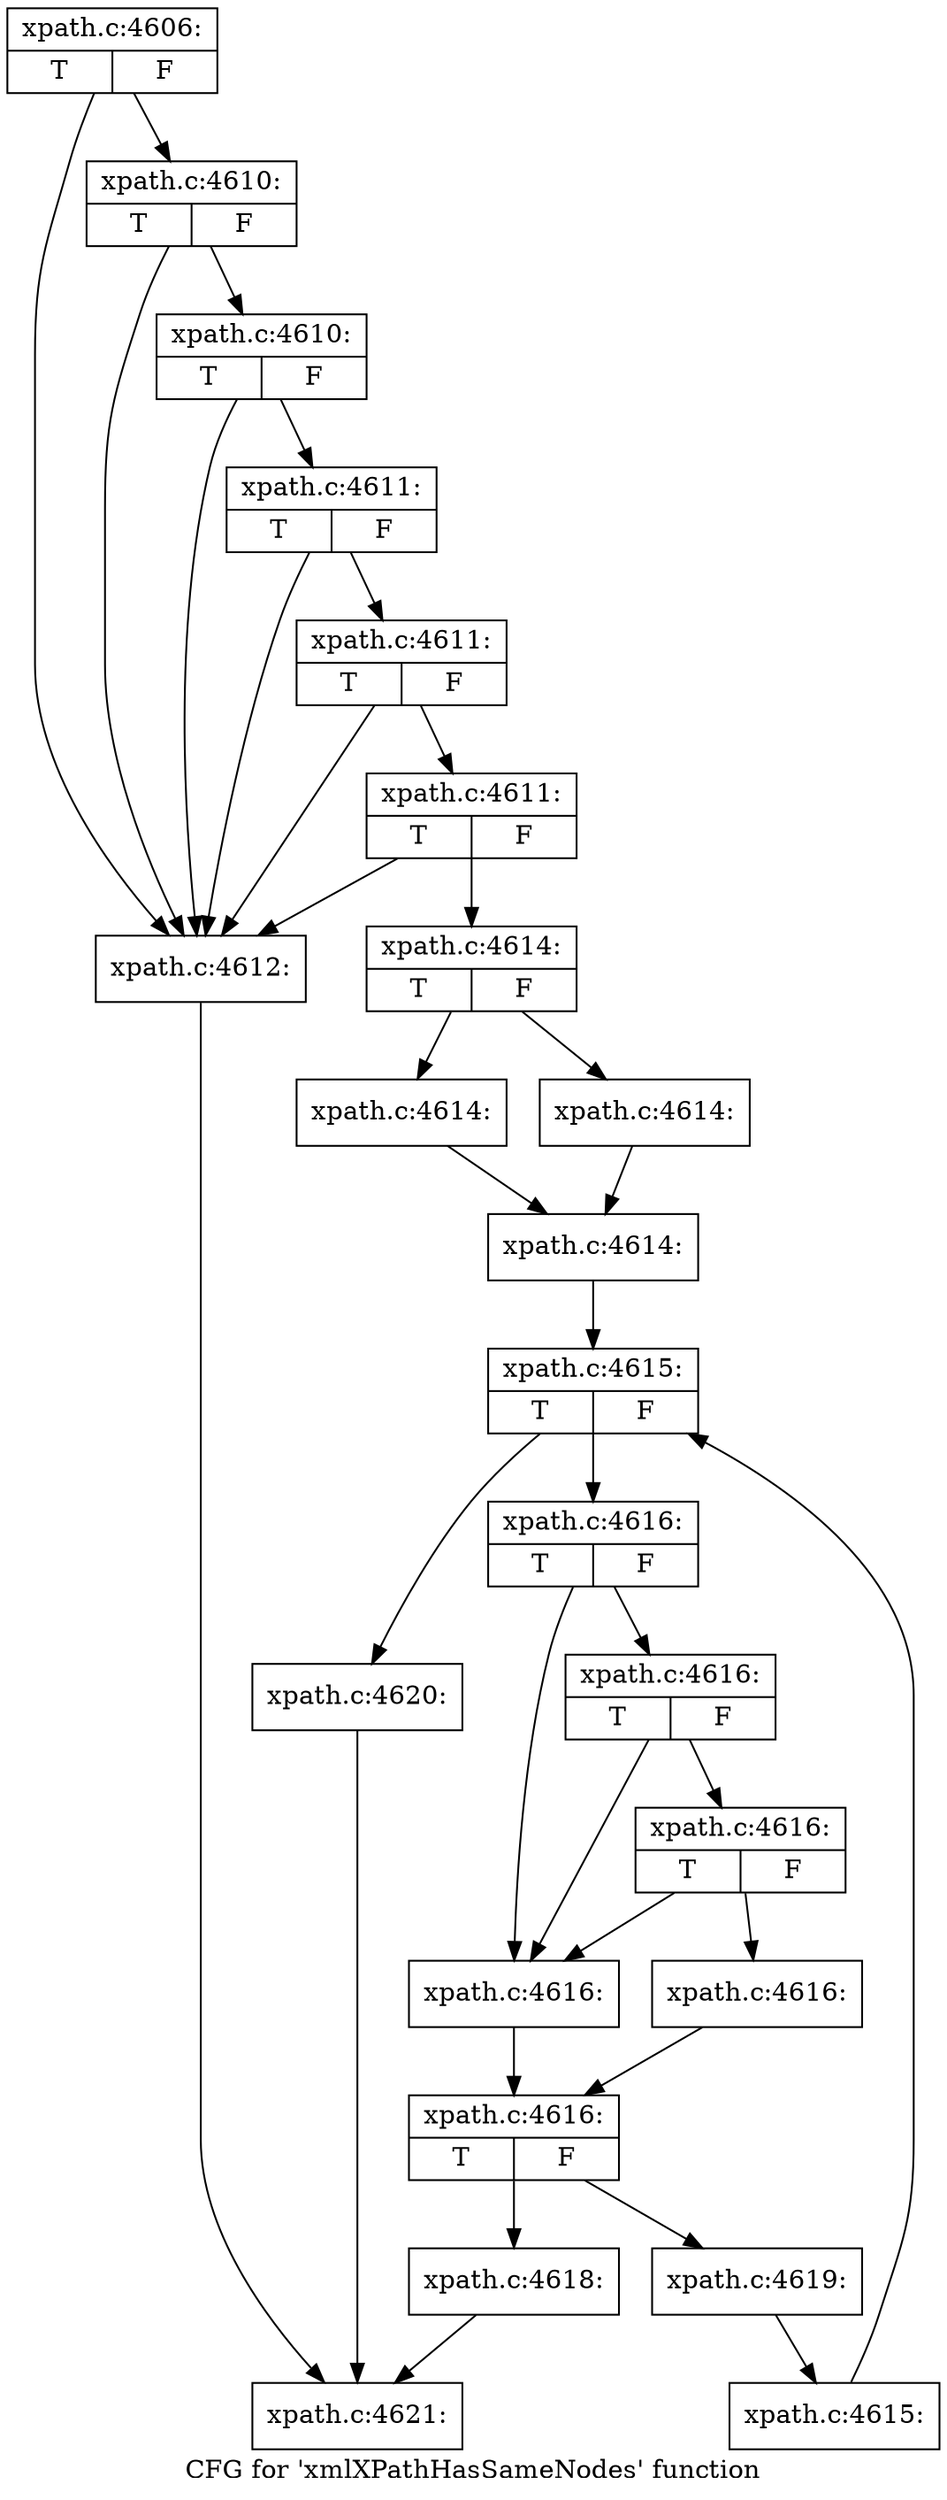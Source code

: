 digraph "CFG for 'xmlXPathHasSameNodes' function" {
	label="CFG for 'xmlXPathHasSameNodes' function";

	Node0x55e6b25ac630 [shape=record,label="{xpath.c:4606:|{<s0>T|<s1>F}}"];
	Node0x55e6b25ac630 -> Node0x55e6b25b5180;
	Node0x55e6b25ac630 -> Node0x55e6b25b5320;
	Node0x55e6b25b5320 [shape=record,label="{xpath.c:4610:|{<s0>T|<s1>F}}"];
	Node0x55e6b25b5320 -> Node0x55e6b25b5180;
	Node0x55e6b25b5320 -> Node0x55e6b25b52a0;
	Node0x55e6b25b52a0 [shape=record,label="{xpath.c:4610:|{<s0>T|<s1>F}}"];
	Node0x55e6b25b52a0 -> Node0x55e6b25b5180;
	Node0x55e6b25b52a0 -> Node0x55e6b25b5220;
	Node0x55e6b25b5220 [shape=record,label="{xpath.c:4611:|{<s0>T|<s1>F}}"];
	Node0x55e6b25b5220 -> Node0x55e6b25b5180;
	Node0x55e6b25b5220 -> Node0x55e6b25b59a0;
	Node0x55e6b25b59a0 [shape=record,label="{xpath.c:4611:|{<s0>T|<s1>F}}"];
	Node0x55e6b25b59a0 -> Node0x55e6b25b5180;
	Node0x55e6b25b59a0 -> Node0x55e6b25b5920;
	Node0x55e6b25b5920 [shape=record,label="{xpath.c:4611:|{<s0>T|<s1>F}}"];
	Node0x55e6b25b5920 -> Node0x55e6b25b5180;
	Node0x55e6b25b5920 -> Node0x55e6b25b51d0;
	Node0x55e6b25b5180 [shape=record,label="{xpath.c:4612:}"];
	Node0x55e6b25b5180 -> Node0x55e6b25af010;
	Node0x55e6b25b51d0 [shape=record,label="{xpath.c:4614:|{<s0>T|<s1>F}}"];
	Node0x55e6b25b51d0 -> Node0x55e6b25b60d0;
	Node0x55e6b25b51d0 -> Node0x55e6b25b6120;
	Node0x55e6b25b60d0 [shape=record,label="{xpath.c:4614:}"];
	Node0x55e6b25b60d0 -> Node0x55e6b25b6170;
	Node0x55e6b25b6120 [shape=record,label="{xpath.c:4614:}"];
	Node0x55e6b25b6120 -> Node0x55e6b25b6170;
	Node0x55e6b25b6170 [shape=record,label="{xpath.c:4614:}"];
	Node0x55e6b25b6170 -> Node0x55e6b25b6770;
	Node0x55e6b25b6770 [shape=record,label="{xpath.c:4615:|{<s0>T|<s1>F}}"];
	Node0x55e6b25b6770 -> Node0x55e6b25b6a50;
	Node0x55e6b25b6770 -> Node0x55e6b25b6610;
	Node0x55e6b25b6a50 [shape=record,label="{xpath.c:4616:|{<s0>T|<s1>F}}"];
	Node0x55e6b25b6a50 -> Node0x55e6b25b6f20;
	Node0x55e6b25b6a50 -> Node0x55e6b25b6e30;
	Node0x55e6b25b6f20 [shape=record,label="{xpath.c:4616:|{<s0>T|<s1>F}}"];
	Node0x55e6b25b6f20 -> Node0x55e6b25b6ed0;
	Node0x55e6b25b6f20 -> Node0x55e6b25b6e30;
	Node0x55e6b25b6ed0 [shape=record,label="{xpath.c:4616:|{<s0>T|<s1>F}}"];
	Node0x55e6b25b6ed0 -> Node0x55e6b25b6de0;
	Node0x55e6b25b6ed0 -> Node0x55e6b25b6e30;
	Node0x55e6b25b6de0 [shape=record,label="{xpath.c:4616:}"];
	Node0x55e6b25b6de0 -> Node0x55e6b25b6e80;
	Node0x55e6b25b6e30 [shape=record,label="{xpath.c:4616:}"];
	Node0x55e6b25b6e30 -> Node0x55e6b25b6e80;
	Node0x55e6b25b6e80 [shape=record,label="{xpath.c:4616:|{<s0>T|<s1>F}}"];
	Node0x55e6b25b6e80 -> Node0x55e6b25b78a0;
	Node0x55e6b25b6e80 -> Node0x55e6b25b78f0;
	Node0x55e6b25b78a0 [shape=record,label="{xpath.c:4618:}"];
	Node0x55e6b25b78a0 -> Node0x55e6b25af010;
	Node0x55e6b25b78f0 [shape=record,label="{xpath.c:4619:}"];
	Node0x55e6b25b78f0 -> Node0x55e6b25b69c0;
	Node0x55e6b25b69c0 [shape=record,label="{xpath.c:4615:}"];
	Node0x55e6b25b69c0 -> Node0x55e6b25b6770;
	Node0x55e6b25b6610 [shape=record,label="{xpath.c:4620:}"];
	Node0x55e6b25b6610 -> Node0x55e6b25af010;
	Node0x55e6b25af010 [shape=record,label="{xpath.c:4621:}"];
}
